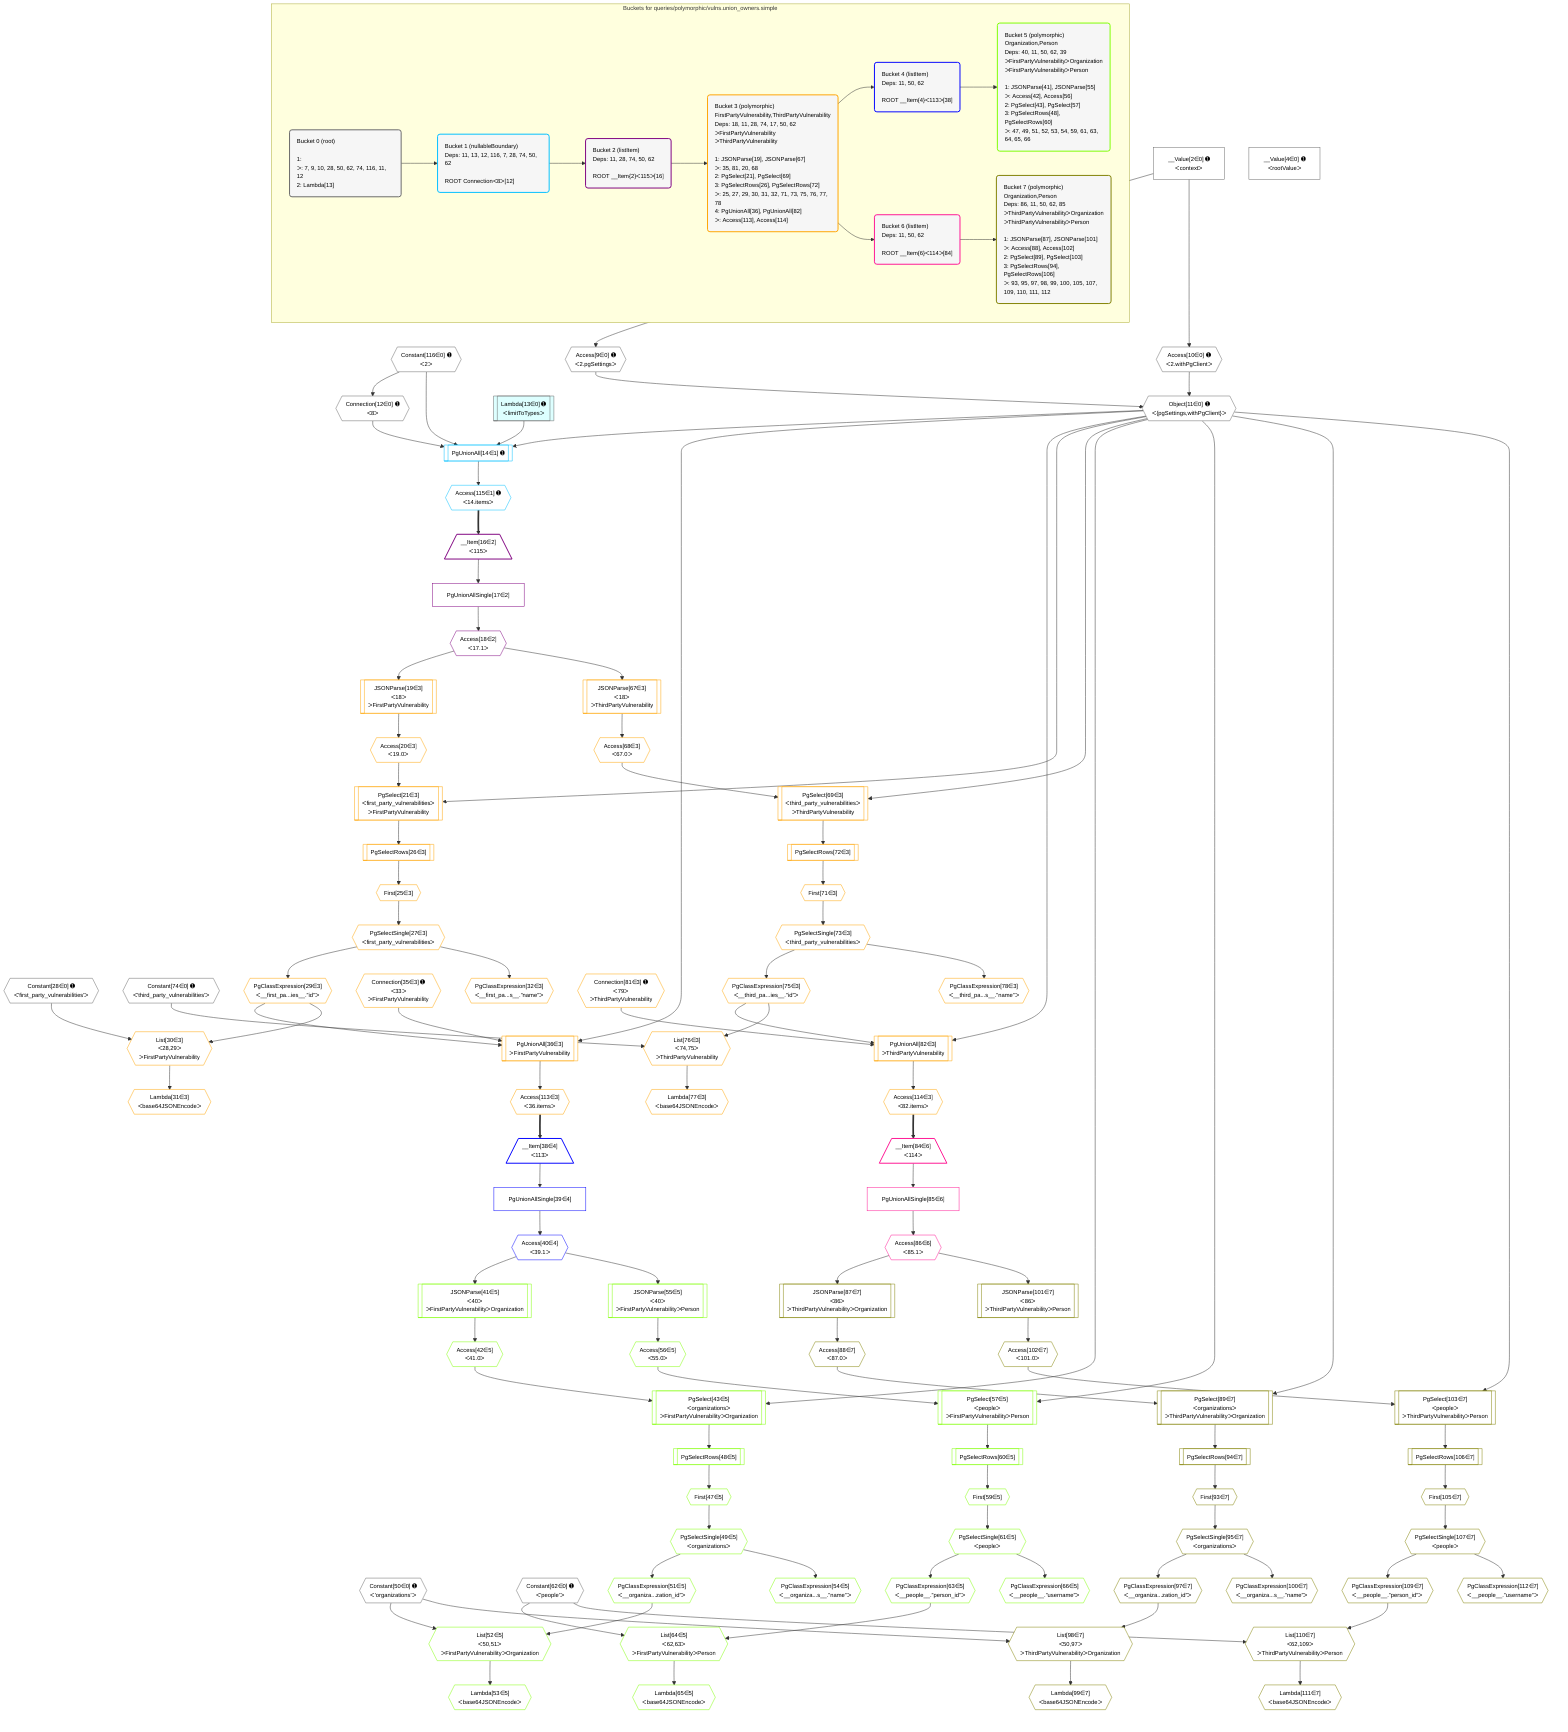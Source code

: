 %%{init: {'themeVariables': { 'fontSize': '12px'}}}%%
graph TD
    classDef path fill:#eee,stroke:#000,color:#000
    classDef plan fill:#fff,stroke-width:1px,color:#000
    classDef itemplan fill:#fff,stroke-width:2px,color:#000
    classDef unbatchedplan fill:#dff,stroke-width:1px,color:#000
    classDef sideeffectplan fill:#fcc,stroke-width:2px,color:#000
    classDef bucket fill:#f6f6f6,color:#000,stroke-width:2px,text-align:left


    %% plan dependencies
    Connection12{{"Connection[12∈0] ➊<br />ᐸ8ᐳ"}}:::plan
    Constant116{{"Constant[116∈0] ➊<br />ᐸ2ᐳ"}}:::plan
    Constant116 --> Connection12
    Object11{{"Object[11∈0] ➊<br />ᐸ{pgSettings,withPgClient}ᐳ"}}:::plan
    Access9{{"Access[9∈0] ➊<br />ᐸ2.pgSettingsᐳ"}}:::plan
    Access10{{"Access[10∈0] ➊<br />ᐸ2.withPgClientᐳ"}}:::plan
    Access9 & Access10 --> Object11
    __Value2["__Value[2∈0] ➊<br />ᐸcontextᐳ"]:::plan
    __Value2 --> Access9
    __Value2 --> Access10
    Lambda13[["Lambda[13∈0] ➊<br />ᐸlimitToTypesᐳ"]]:::unbatchedplan
    __Value4["__Value[4∈0] ➊<br />ᐸrootValueᐳ"]:::plan
    Constant28{{"Constant[28∈0] ➊<br />ᐸ'first_party_vulnerabilities'ᐳ"}}:::plan
    Constant50{{"Constant[50∈0] ➊<br />ᐸ'organizations'ᐳ"}}:::plan
    Constant62{{"Constant[62∈0] ➊<br />ᐸ'people'ᐳ"}}:::plan
    Constant74{{"Constant[74∈0] ➊<br />ᐸ'third_party_vulnerabilities'ᐳ"}}:::plan
    PgUnionAll14[["PgUnionAll[14∈1] ➊"]]:::plan
    Object11 & Lambda13 & Connection12 & Constant116 --> PgUnionAll14
    Access115{{"Access[115∈1] ➊<br />ᐸ14.itemsᐳ"}}:::plan
    PgUnionAll14 --> Access115
    __Item16[/"__Item[16∈2]<br />ᐸ115ᐳ"\]:::itemplan
    Access115 ==> __Item16
    PgUnionAllSingle17["PgUnionAllSingle[17∈2]"]:::plan
    __Item16 --> PgUnionAllSingle17
    Access18{{"Access[18∈2]<br />ᐸ17.1ᐳ"}}:::plan
    PgUnionAllSingle17 --> Access18
    PgUnionAll36[["PgUnionAll[36∈3]<br />ᐳFirstPartyVulnerability"]]:::plan
    PgClassExpression29{{"PgClassExpression[29∈3]<br />ᐸ__first_pa...ies__.”id”ᐳ"}}:::plan
    Connection35{{"Connection[35∈3] ➊<br />ᐸ33ᐳ<br />ᐳFirstPartyVulnerability"}}:::plan
    Object11 & PgClassExpression29 & Connection35 --> PgUnionAll36
    PgUnionAll82[["PgUnionAll[82∈3]<br />ᐳThirdPartyVulnerability"]]:::plan
    PgClassExpression75{{"PgClassExpression[75∈3]<br />ᐸ__third_pa...ies__.”id”ᐳ"}}:::plan
    Connection81{{"Connection[81∈3] ➊<br />ᐸ79ᐳ<br />ᐳThirdPartyVulnerability"}}:::plan
    Object11 & PgClassExpression75 & Connection81 --> PgUnionAll82
    PgSelect21[["PgSelect[21∈3]<br />ᐸfirst_party_vulnerabilitiesᐳ<br />ᐳFirstPartyVulnerability"]]:::plan
    Access20{{"Access[20∈3]<br />ᐸ19.0ᐳ"}}:::plan
    Object11 & Access20 --> PgSelect21
    List30{{"List[30∈3]<br />ᐸ28,29ᐳ<br />ᐳFirstPartyVulnerability"}}:::plan
    Constant28 & PgClassExpression29 --> List30
    PgSelect69[["PgSelect[69∈3]<br />ᐸthird_party_vulnerabilitiesᐳ<br />ᐳThirdPartyVulnerability"]]:::plan
    Access68{{"Access[68∈3]<br />ᐸ67.0ᐳ"}}:::plan
    Object11 & Access68 --> PgSelect69
    List76{{"List[76∈3]<br />ᐸ74,75ᐳ<br />ᐳThirdPartyVulnerability"}}:::plan
    Constant74 & PgClassExpression75 --> List76
    JSONParse19[["JSONParse[19∈3]<br />ᐸ18ᐳ<br />ᐳFirstPartyVulnerability"]]:::plan
    Access18 --> JSONParse19
    JSONParse19 --> Access20
    First25{{"First[25∈3]"}}:::plan
    PgSelectRows26[["PgSelectRows[26∈3]"]]:::plan
    PgSelectRows26 --> First25
    PgSelect21 --> PgSelectRows26
    PgSelectSingle27{{"PgSelectSingle[27∈3]<br />ᐸfirst_party_vulnerabilitiesᐳ"}}:::plan
    First25 --> PgSelectSingle27
    PgSelectSingle27 --> PgClassExpression29
    Lambda31{{"Lambda[31∈3]<br />ᐸbase64JSONEncodeᐳ"}}:::plan
    List30 --> Lambda31
    PgClassExpression32{{"PgClassExpression[32∈3]<br />ᐸ__first_pa...s__.”name”ᐳ"}}:::plan
    PgSelectSingle27 --> PgClassExpression32
    JSONParse67[["JSONParse[67∈3]<br />ᐸ18ᐳ<br />ᐳThirdPartyVulnerability"]]:::plan
    Access18 --> JSONParse67
    JSONParse67 --> Access68
    First71{{"First[71∈3]"}}:::plan
    PgSelectRows72[["PgSelectRows[72∈3]"]]:::plan
    PgSelectRows72 --> First71
    PgSelect69 --> PgSelectRows72
    PgSelectSingle73{{"PgSelectSingle[73∈3]<br />ᐸthird_party_vulnerabilitiesᐳ"}}:::plan
    First71 --> PgSelectSingle73
    PgSelectSingle73 --> PgClassExpression75
    Lambda77{{"Lambda[77∈3]<br />ᐸbase64JSONEncodeᐳ"}}:::plan
    List76 --> Lambda77
    PgClassExpression78{{"PgClassExpression[78∈3]<br />ᐸ__third_pa...s__.”name”ᐳ"}}:::plan
    PgSelectSingle73 --> PgClassExpression78
    Access113{{"Access[113∈3]<br />ᐸ36.itemsᐳ"}}:::plan
    PgUnionAll36 --> Access113
    Access114{{"Access[114∈3]<br />ᐸ82.itemsᐳ"}}:::plan
    PgUnionAll82 --> Access114
    __Item38[/"__Item[38∈4]<br />ᐸ113ᐳ"\]:::itemplan
    Access113 ==> __Item38
    PgUnionAllSingle39["PgUnionAllSingle[39∈4]"]:::plan
    __Item38 --> PgUnionAllSingle39
    Access40{{"Access[40∈4]<br />ᐸ39.1ᐳ"}}:::plan
    PgUnionAllSingle39 --> Access40
    PgSelect43[["PgSelect[43∈5]<br />ᐸorganizationsᐳ<br />ᐳFirstPartyVulnerabilityᐳOrganization"]]:::plan
    Access42{{"Access[42∈5]<br />ᐸ41.0ᐳ"}}:::plan
    Object11 & Access42 --> PgSelect43
    List52{{"List[52∈5]<br />ᐸ50,51ᐳ<br />ᐳFirstPartyVulnerabilityᐳOrganization"}}:::plan
    PgClassExpression51{{"PgClassExpression[51∈5]<br />ᐸ__organiza...zation_id”ᐳ"}}:::plan
    Constant50 & PgClassExpression51 --> List52
    PgSelect57[["PgSelect[57∈5]<br />ᐸpeopleᐳ<br />ᐳFirstPartyVulnerabilityᐳPerson"]]:::plan
    Access56{{"Access[56∈5]<br />ᐸ55.0ᐳ"}}:::plan
    Object11 & Access56 --> PgSelect57
    List64{{"List[64∈5]<br />ᐸ62,63ᐳ<br />ᐳFirstPartyVulnerabilityᐳPerson"}}:::plan
    PgClassExpression63{{"PgClassExpression[63∈5]<br />ᐸ__people__.”person_id”ᐳ"}}:::plan
    Constant62 & PgClassExpression63 --> List64
    JSONParse41[["JSONParse[41∈5]<br />ᐸ40ᐳ<br />ᐳFirstPartyVulnerabilityᐳOrganization"]]:::plan
    Access40 --> JSONParse41
    JSONParse41 --> Access42
    First47{{"First[47∈5]"}}:::plan
    PgSelectRows48[["PgSelectRows[48∈5]"]]:::plan
    PgSelectRows48 --> First47
    PgSelect43 --> PgSelectRows48
    PgSelectSingle49{{"PgSelectSingle[49∈5]<br />ᐸorganizationsᐳ"}}:::plan
    First47 --> PgSelectSingle49
    PgSelectSingle49 --> PgClassExpression51
    Lambda53{{"Lambda[53∈5]<br />ᐸbase64JSONEncodeᐳ"}}:::plan
    List52 --> Lambda53
    PgClassExpression54{{"PgClassExpression[54∈5]<br />ᐸ__organiza...s__.”name”ᐳ"}}:::plan
    PgSelectSingle49 --> PgClassExpression54
    JSONParse55[["JSONParse[55∈5]<br />ᐸ40ᐳ<br />ᐳFirstPartyVulnerabilityᐳPerson"]]:::plan
    Access40 --> JSONParse55
    JSONParse55 --> Access56
    First59{{"First[59∈5]"}}:::plan
    PgSelectRows60[["PgSelectRows[60∈5]"]]:::plan
    PgSelectRows60 --> First59
    PgSelect57 --> PgSelectRows60
    PgSelectSingle61{{"PgSelectSingle[61∈5]<br />ᐸpeopleᐳ"}}:::plan
    First59 --> PgSelectSingle61
    PgSelectSingle61 --> PgClassExpression63
    Lambda65{{"Lambda[65∈5]<br />ᐸbase64JSONEncodeᐳ"}}:::plan
    List64 --> Lambda65
    PgClassExpression66{{"PgClassExpression[66∈5]<br />ᐸ__people__.”username”ᐳ"}}:::plan
    PgSelectSingle61 --> PgClassExpression66
    __Item84[/"__Item[84∈6]<br />ᐸ114ᐳ"\]:::itemplan
    Access114 ==> __Item84
    PgUnionAllSingle85["PgUnionAllSingle[85∈6]"]:::plan
    __Item84 --> PgUnionAllSingle85
    Access86{{"Access[86∈6]<br />ᐸ85.1ᐳ"}}:::plan
    PgUnionAllSingle85 --> Access86
    PgSelect89[["PgSelect[89∈7]<br />ᐸorganizationsᐳ<br />ᐳThirdPartyVulnerabilityᐳOrganization"]]:::plan
    Access88{{"Access[88∈7]<br />ᐸ87.0ᐳ"}}:::plan
    Object11 & Access88 --> PgSelect89
    List98{{"List[98∈7]<br />ᐸ50,97ᐳ<br />ᐳThirdPartyVulnerabilityᐳOrganization"}}:::plan
    PgClassExpression97{{"PgClassExpression[97∈7]<br />ᐸ__organiza...zation_id”ᐳ"}}:::plan
    Constant50 & PgClassExpression97 --> List98
    PgSelect103[["PgSelect[103∈7]<br />ᐸpeopleᐳ<br />ᐳThirdPartyVulnerabilityᐳPerson"]]:::plan
    Access102{{"Access[102∈7]<br />ᐸ101.0ᐳ"}}:::plan
    Object11 & Access102 --> PgSelect103
    List110{{"List[110∈7]<br />ᐸ62,109ᐳ<br />ᐳThirdPartyVulnerabilityᐳPerson"}}:::plan
    PgClassExpression109{{"PgClassExpression[109∈7]<br />ᐸ__people__.”person_id”ᐳ"}}:::plan
    Constant62 & PgClassExpression109 --> List110
    JSONParse87[["JSONParse[87∈7]<br />ᐸ86ᐳ<br />ᐳThirdPartyVulnerabilityᐳOrganization"]]:::plan
    Access86 --> JSONParse87
    JSONParse87 --> Access88
    First93{{"First[93∈7]"}}:::plan
    PgSelectRows94[["PgSelectRows[94∈7]"]]:::plan
    PgSelectRows94 --> First93
    PgSelect89 --> PgSelectRows94
    PgSelectSingle95{{"PgSelectSingle[95∈7]<br />ᐸorganizationsᐳ"}}:::plan
    First93 --> PgSelectSingle95
    PgSelectSingle95 --> PgClassExpression97
    Lambda99{{"Lambda[99∈7]<br />ᐸbase64JSONEncodeᐳ"}}:::plan
    List98 --> Lambda99
    PgClassExpression100{{"PgClassExpression[100∈7]<br />ᐸ__organiza...s__.”name”ᐳ"}}:::plan
    PgSelectSingle95 --> PgClassExpression100
    JSONParse101[["JSONParse[101∈7]<br />ᐸ86ᐳ<br />ᐳThirdPartyVulnerabilityᐳPerson"]]:::plan
    Access86 --> JSONParse101
    JSONParse101 --> Access102
    First105{{"First[105∈7]"}}:::plan
    PgSelectRows106[["PgSelectRows[106∈7]"]]:::plan
    PgSelectRows106 --> First105
    PgSelect103 --> PgSelectRows106
    PgSelectSingle107{{"PgSelectSingle[107∈7]<br />ᐸpeopleᐳ"}}:::plan
    First105 --> PgSelectSingle107
    PgSelectSingle107 --> PgClassExpression109
    Lambda111{{"Lambda[111∈7]<br />ᐸbase64JSONEncodeᐳ"}}:::plan
    List110 --> Lambda111
    PgClassExpression112{{"PgClassExpression[112∈7]<br />ᐸ__people__.”username”ᐳ"}}:::plan
    PgSelectSingle107 --> PgClassExpression112

    %% define steps

    subgraph "Buckets for queries/polymorphic/vulns.union_owners.simple"
    Bucket0("Bucket 0 (root)<br /><br />1: <br />ᐳ: 7, 9, 10, 28, 50, 62, 74, 116, 11, 12<br />2: Lambda[13]"):::bucket
    classDef bucket0 stroke:#696969
    class Bucket0,__Value2,__Value4,Access9,Access10,Object11,Connection12,Lambda13,Constant28,Constant50,Constant62,Constant74,Constant116 bucket0
    Bucket1("Bucket 1 (nullableBoundary)<br />Deps: 11, 13, 12, 116, 7, 28, 74, 50, 62<br /><br />ROOT Connectionᐸ8ᐳ[12]"):::bucket
    classDef bucket1 stroke:#00bfff
    class Bucket1,PgUnionAll14,Access115 bucket1
    Bucket2("Bucket 2 (listItem)<br />Deps: 11, 28, 74, 50, 62<br /><br />ROOT __Item{2}ᐸ115ᐳ[16]"):::bucket
    classDef bucket2 stroke:#7f007f
    class Bucket2,__Item16,PgUnionAllSingle17,Access18 bucket2
    Bucket3("Bucket 3 (polymorphic)<br />FirstPartyVulnerability,ThirdPartyVulnerability<br />Deps: 18, 11, 28, 74, 17, 50, 62<br />ᐳFirstPartyVulnerability<br />ᐳThirdPartyVulnerability<br /><br />1: JSONParse[19], JSONParse[67]<br />ᐳ: 35, 81, 20, 68<br />2: PgSelect[21], PgSelect[69]<br />3: PgSelectRows[26], PgSelectRows[72]<br />ᐳ: 25, 27, 29, 30, 31, 32, 71, 73, 75, 76, 77, 78<br />4: PgUnionAll[36], PgUnionAll[82]<br />ᐳ: Access[113], Access[114]"):::bucket
    classDef bucket3 stroke:#ffa500
    class Bucket3,JSONParse19,Access20,PgSelect21,First25,PgSelectRows26,PgSelectSingle27,PgClassExpression29,List30,Lambda31,PgClassExpression32,Connection35,PgUnionAll36,JSONParse67,Access68,PgSelect69,First71,PgSelectRows72,PgSelectSingle73,PgClassExpression75,List76,Lambda77,PgClassExpression78,Connection81,PgUnionAll82,Access113,Access114 bucket3
    Bucket4("Bucket 4 (listItem)<br />Deps: 11, 50, 62<br /><br />ROOT __Item{4}ᐸ113ᐳ[38]"):::bucket
    classDef bucket4 stroke:#0000ff
    class Bucket4,__Item38,PgUnionAllSingle39,Access40 bucket4
    Bucket5("Bucket 5 (polymorphic)<br />Organization,Person<br />Deps: 40, 11, 50, 62, 39<br />ᐳFirstPartyVulnerabilityᐳOrganization<br />ᐳFirstPartyVulnerabilityᐳPerson<br /><br />1: JSONParse[41], JSONParse[55]<br />ᐳ: Access[42], Access[56]<br />2: PgSelect[43], PgSelect[57]<br />3: PgSelectRows[48], PgSelectRows[60]<br />ᐳ: 47, 49, 51, 52, 53, 54, 59, 61, 63, 64, 65, 66"):::bucket
    classDef bucket5 stroke:#7fff00
    class Bucket5,JSONParse41,Access42,PgSelect43,First47,PgSelectRows48,PgSelectSingle49,PgClassExpression51,List52,Lambda53,PgClassExpression54,JSONParse55,Access56,PgSelect57,First59,PgSelectRows60,PgSelectSingle61,PgClassExpression63,List64,Lambda65,PgClassExpression66 bucket5
    Bucket6("Bucket 6 (listItem)<br />Deps: 11, 50, 62<br /><br />ROOT __Item{6}ᐸ114ᐳ[84]"):::bucket
    classDef bucket6 stroke:#ff1493
    class Bucket6,__Item84,PgUnionAllSingle85,Access86 bucket6
    Bucket7("Bucket 7 (polymorphic)<br />Organization,Person<br />Deps: 86, 11, 50, 62, 85<br />ᐳThirdPartyVulnerabilityᐳOrganization<br />ᐳThirdPartyVulnerabilityᐳPerson<br /><br />1: JSONParse[87], JSONParse[101]<br />ᐳ: Access[88], Access[102]<br />2: PgSelect[89], PgSelect[103]<br />3: PgSelectRows[94], PgSelectRows[106]<br />ᐳ: 93, 95, 97, 98, 99, 100, 105, 107, 109, 110, 111, 112"):::bucket
    classDef bucket7 stroke:#808000
    class Bucket7,JSONParse87,Access88,PgSelect89,First93,PgSelectRows94,PgSelectSingle95,PgClassExpression97,List98,Lambda99,PgClassExpression100,JSONParse101,Access102,PgSelect103,First105,PgSelectRows106,PgSelectSingle107,PgClassExpression109,List110,Lambda111,PgClassExpression112 bucket7
    Bucket0 --> Bucket1
    Bucket1 --> Bucket2
    Bucket2 --> Bucket3
    Bucket3 --> Bucket4 & Bucket6
    Bucket4 --> Bucket5
    Bucket6 --> Bucket7
    end